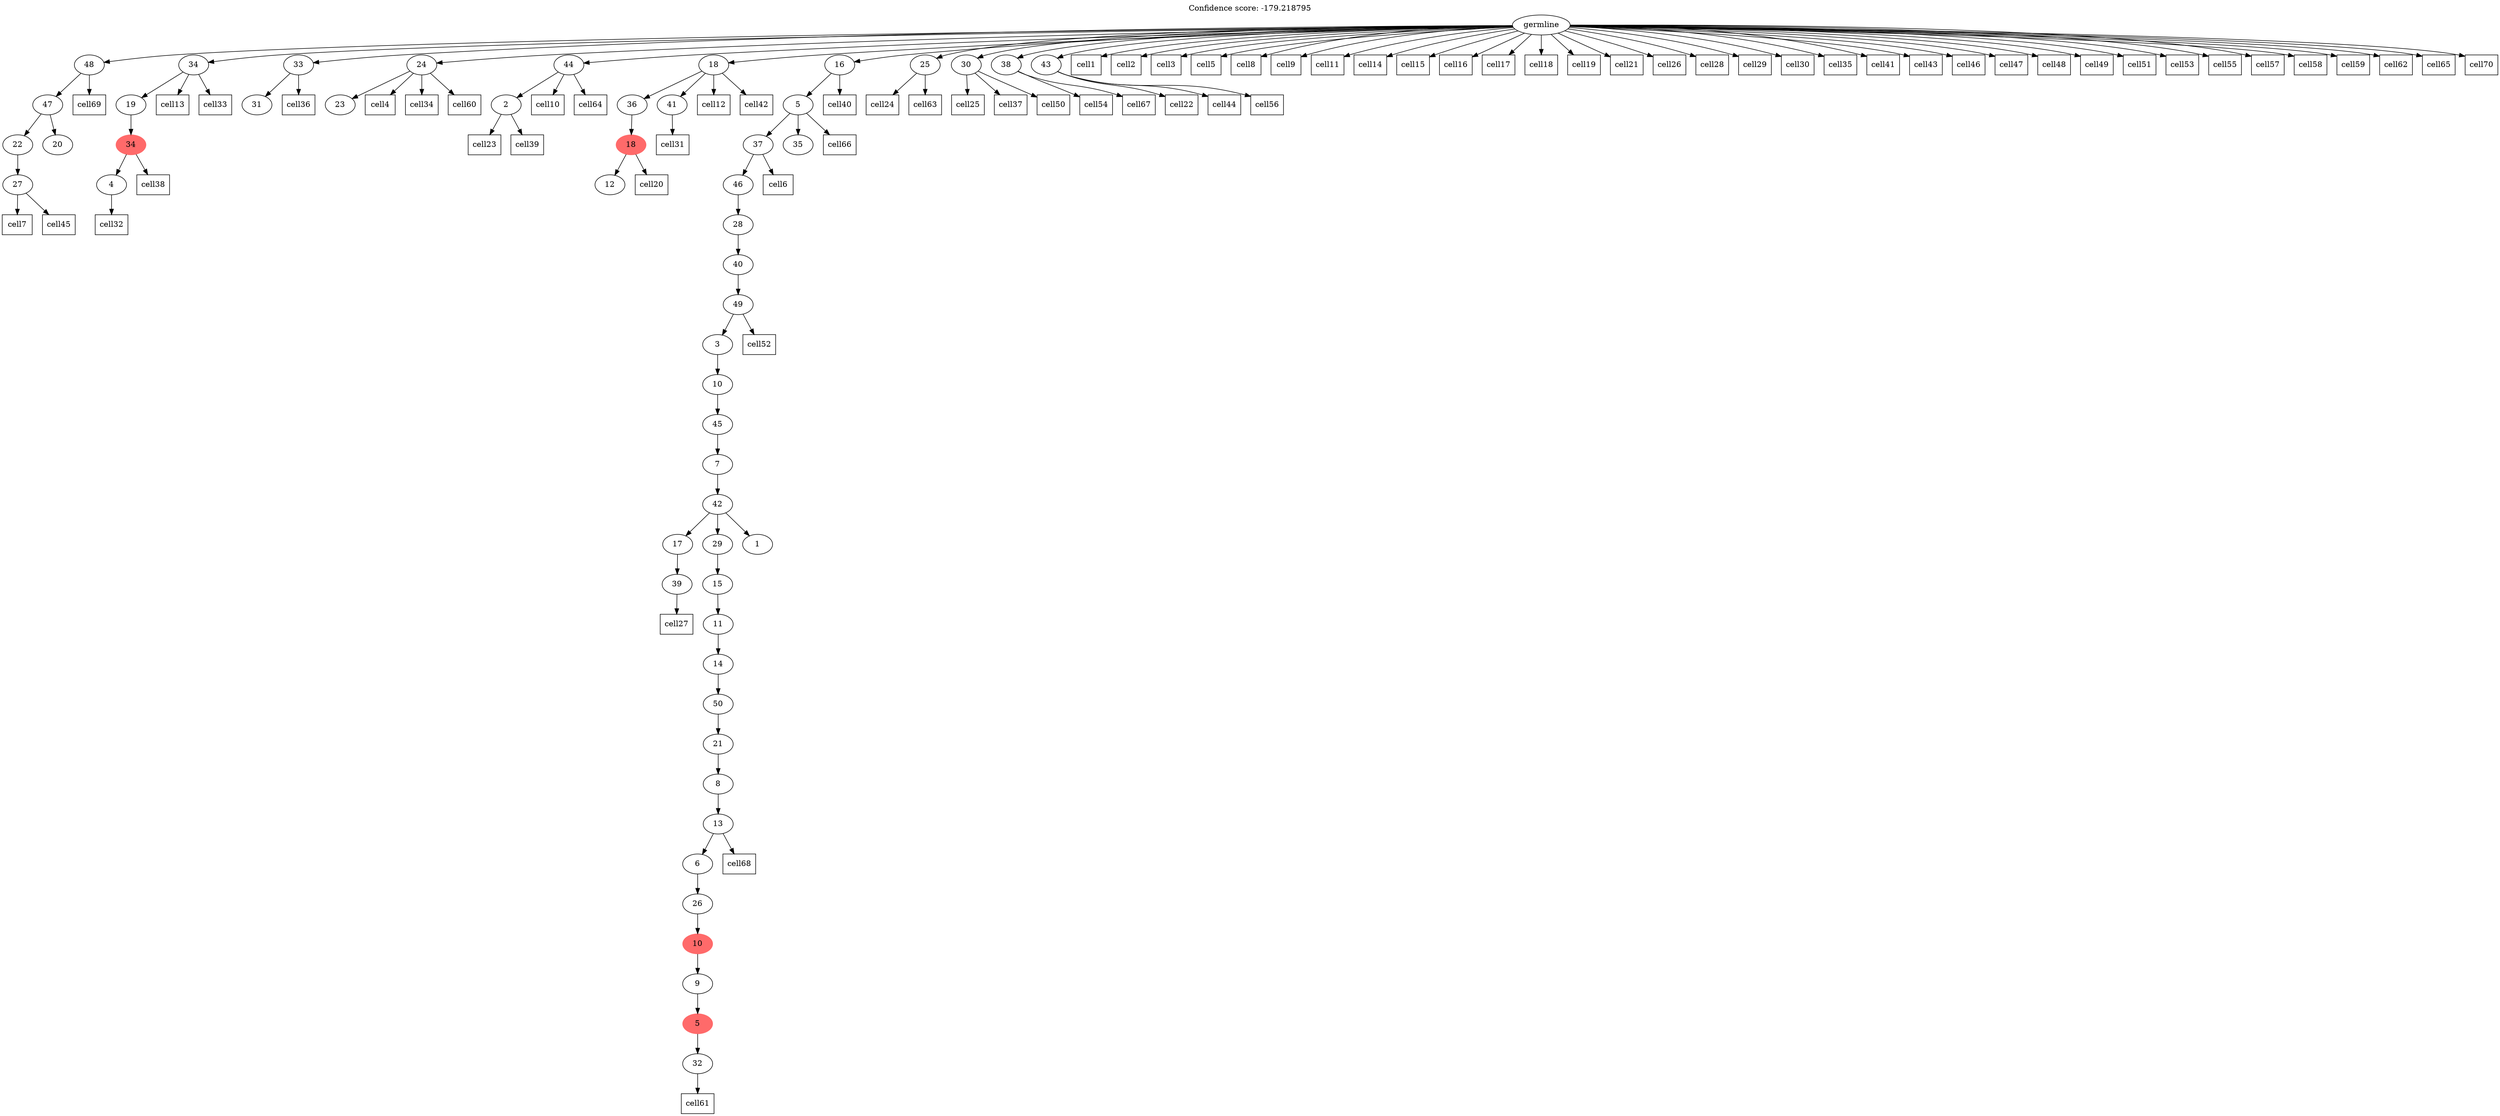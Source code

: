 digraph g {
	"52" -> "53";
	"53" [label="27"];
	"51" -> "52";
	"52" [label="22"];
	"51" -> "54";
	"54" [label="20"];
	"50" -> "51";
	"51" [label="47"];
	"48" -> "49";
	"49" [label="4"];
	"47" -> "48";
	"48" [color=indianred1, style=filled, label="34"];
	"46" -> "47";
	"47" [label="19"];
	"44" -> "45";
	"45" [label="31"];
	"40" -> "41";
	"41" [label="23"];
	"37" -> "38";
	"38" [label="2"];
	"34" -> "35";
	"35" [label="12"];
	"33" -> "34";
	"34" [color=indianred1, style=filled, label="18"];
	"32" -> "33";
	"33" [label="36"];
	"32" -> "36";
	"36" [label="41"];
	"27" -> "28";
	"28" [label="39"];
	"25" -> "26";
	"26" [label="32"];
	"24" -> "25";
	"25" [color=indianred1, style=filled, label="5"];
	"23" -> "24";
	"24" [label="9"];
	"22" -> "23";
	"23" [color=indianred1, style=filled, label="10"];
	"21" -> "22";
	"22" [label="26"];
	"20" -> "21";
	"21" [label="6"];
	"19" -> "20";
	"20" [label="13"];
	"18" -> "19";
	"19" [label="8"];
	"17" -> "18";
	"18" [label="21"];
	"16" -> "17";
	"17" [label="50"];
	"15" -> "16";
	"16" [label="14"];
	"14" -> "15";
	"15" [label="11"];
	"13" -> "14";
	"14" [label="15"];
	"12" -> "13";
	"13" [label="29"];
	"12" -> "27";
	"27" [label="17"];
	"12" -> "29";
	"29" [label="1"];
	"11" -> "12";
	"12" [label="42"];
	"10" -> "11";
	"11" [label="7"];
	"9" -> "10";
	"10" [label="45"];
	"8" -> "9";
	"9" [label="10"];
	"7" -> "8";
	"8" [label="3"];
	"6" -> "7";
	"7" [label="49"];
	"5" -> "6";
	"6" [label="40"];
	"4" -> "5";
	"5" [label="28"];
	"3" -> "4";
	"4" [label="46"];
	"2" -> "3";
	"3" [label="37"];
	"2" -> "30";
	"30" [label="35"];
	"1" -> "2";
	"2" [label="5"];
	"0" -> "1";
	"1" [label="16"];
	"0" -> "31";
	"31" [label="25"];
	"0" -> "32";
	"32" [label="18"];
	"0" -> "37";
	"37" [label="44"];
	"0" -> "39";
	"39" [label="30"];
	"0" -> "40";
	"40" [label="24"];
	"0" -> "42";
	"42" [label="38"];
	"0" -> "43";
	"43" [label="43"];
	"0" -> "44";
	"44" [label="33"];
	"0" -> "46";
	"46" [label="34"];
	"0" -> "50";
	"50" [label="48"];
	"0" [label="germline"];
	"0" -> "cell1";
	"cell1" [shape=box];
	"0" -> "cell2";
	"cell2" [shape=box];
	"0" -> "cell3";
	"cell3" [shape=box];
	"40" -> "cell4";
	"cell4" [shape=box];
	"0" -> "cell5";
	"cell5" [shape=box];
	"3" -> "cell6";
	"cell6" [shape=box];
	"53" -> "cell7";
	"cell7" [shape=box];
	"0" -> "cell8";
	"cell8" [shape=box];
	"0" -> "cell9";
	"cell9" [shape=box];
	"37" -> "cell10";
	"cell10" [shape=box];
	"0" -> "cell11";
	"cell11" [shape=box];
	"32" -> "cell12";
	"cell12" [shape=box];
	"46" -> "cell13";
	"cell13" [shape=box];
	"0" -> "cell14";
	"cell14" [shape=box];
	"0" -> "cell15";
	"cell15" [shape=box];
	"0" -> "cell16";
	"cell16" [shape=box];
	"0" -> "cell17";
	"cell17" [shape=box];
	"0" -> "cell18";
	"cell18" [shape=box];
	"0" -> "cell19";
	"cell19" [shape=box];
	"34" -> "cell20";
	"cell20" [shape=box];
	"0" -> "cell21";
	"cell21" [shape=box];
	"43" -> "cell22";
	"cell22" [shape=box];
	"38" -> "cell23";
	"cell23" [shape=box];
	"31" -> "cell24";
	"cell24" [shape=box];
	"39" -> "cell25";
	"cell25" [shape=box];
	"0" -> "cell26";
	"cell26" [shape=box];
	"28" -> "cell27";
	"cell27" [shape=box];
	"0" -> "cell28";
	"cell28" [shape=box];
	"0" -> "cell29";
	"cell29" [shape=box];
	"0" -> "cell30";
	"cell30" [shape=box];
	"36" -> "cell31";
	"cell31" [shape=box];
	"49" -> "cell32";
	"cell32" [shape=box];
	"46" -> "cell33";
	"cell33" [shape=box];
	"40" -> "cell34";
	"cell34" [shape=box];
	"0" -> "cell35";
	"cell35" [shape=box];
	"44" -> "cell36";
	"cell36" [shape=box];
	"39" -> "cell37";
	"cell37" [shape=box];
	"48" -> "cell38";
	"cell38" [shape=box];
	"38" -> "cell39";
	"cell39" [shape=box];
	"1" -> "cell40";
	"cell40" [shape=box];
	"0" -> "cell41";
	"cell41" [shape=box];
	"32" -> "cell42";
	"cell42" [shape=box];
	"0" -> "cell43";
	"cell43" [shape=box];
	"43" -> "cell44";
	"cell44" [shape=box];
	"53" -> "cell45";
	"cell45" [shape=box];
	"0" -> "cell46";
	"cell46" [shape=box];
	"0" -> "cell47";
	"cell47" [shape=box];
	"0" -> "cell48";
	"cell48" [shape=box];
	"0" -> "cell49";
	"cell49" [shape=box];
	"39" -> "cell50";
	"cell50" [shape=box];
	"0" -> "cell51";
	"cell51" [shape=box];
	"7" -> "cell52";
	"cell52" [shape=box];
	"0" -> "cell53";
	"cell53" [shape=box];
	"42" -> "cell54";
	"cell54" [shape=box];
	"0" -> "cell55";
	"cell55" [shape=box];
	"43" -> "cell56";
	"cell56" [shape=box];
	"0" -> "cell57";
	"cell57" [shape=box];
	"0" -> "cell58";
	"cell58" [shape=box];
	"0" -> "cell59";
	"cell59" [shape=box];
	"40" -> "cell60";
	"cell60" [shape=box];
	"26" -> "cell61";
	"cell61" [shape=box];
	"0" -> "cell62";
	"cell62" [shape=box];
	"31" -> "cell63";
	"cell63" [shape=box];
	"37" -> "cell64";
	"cell64" [shape=box];
	"0" -> "cell65";
	"cell65" [shape=box];
	"2" -> "cell66";
	"cell66" [shape=box];
	"42" -> "cell67";
	"cell67" [shape=box];
	"20" -> "cell68";
	"cell68" [shape=box];
	"50" -> "cell69";
	"cell69" [shape=box];
	"0" -> "cell70";
	"cell70" [shape=box];
	labelloc="t";
	label="Confidence score: -179.218795";
}

